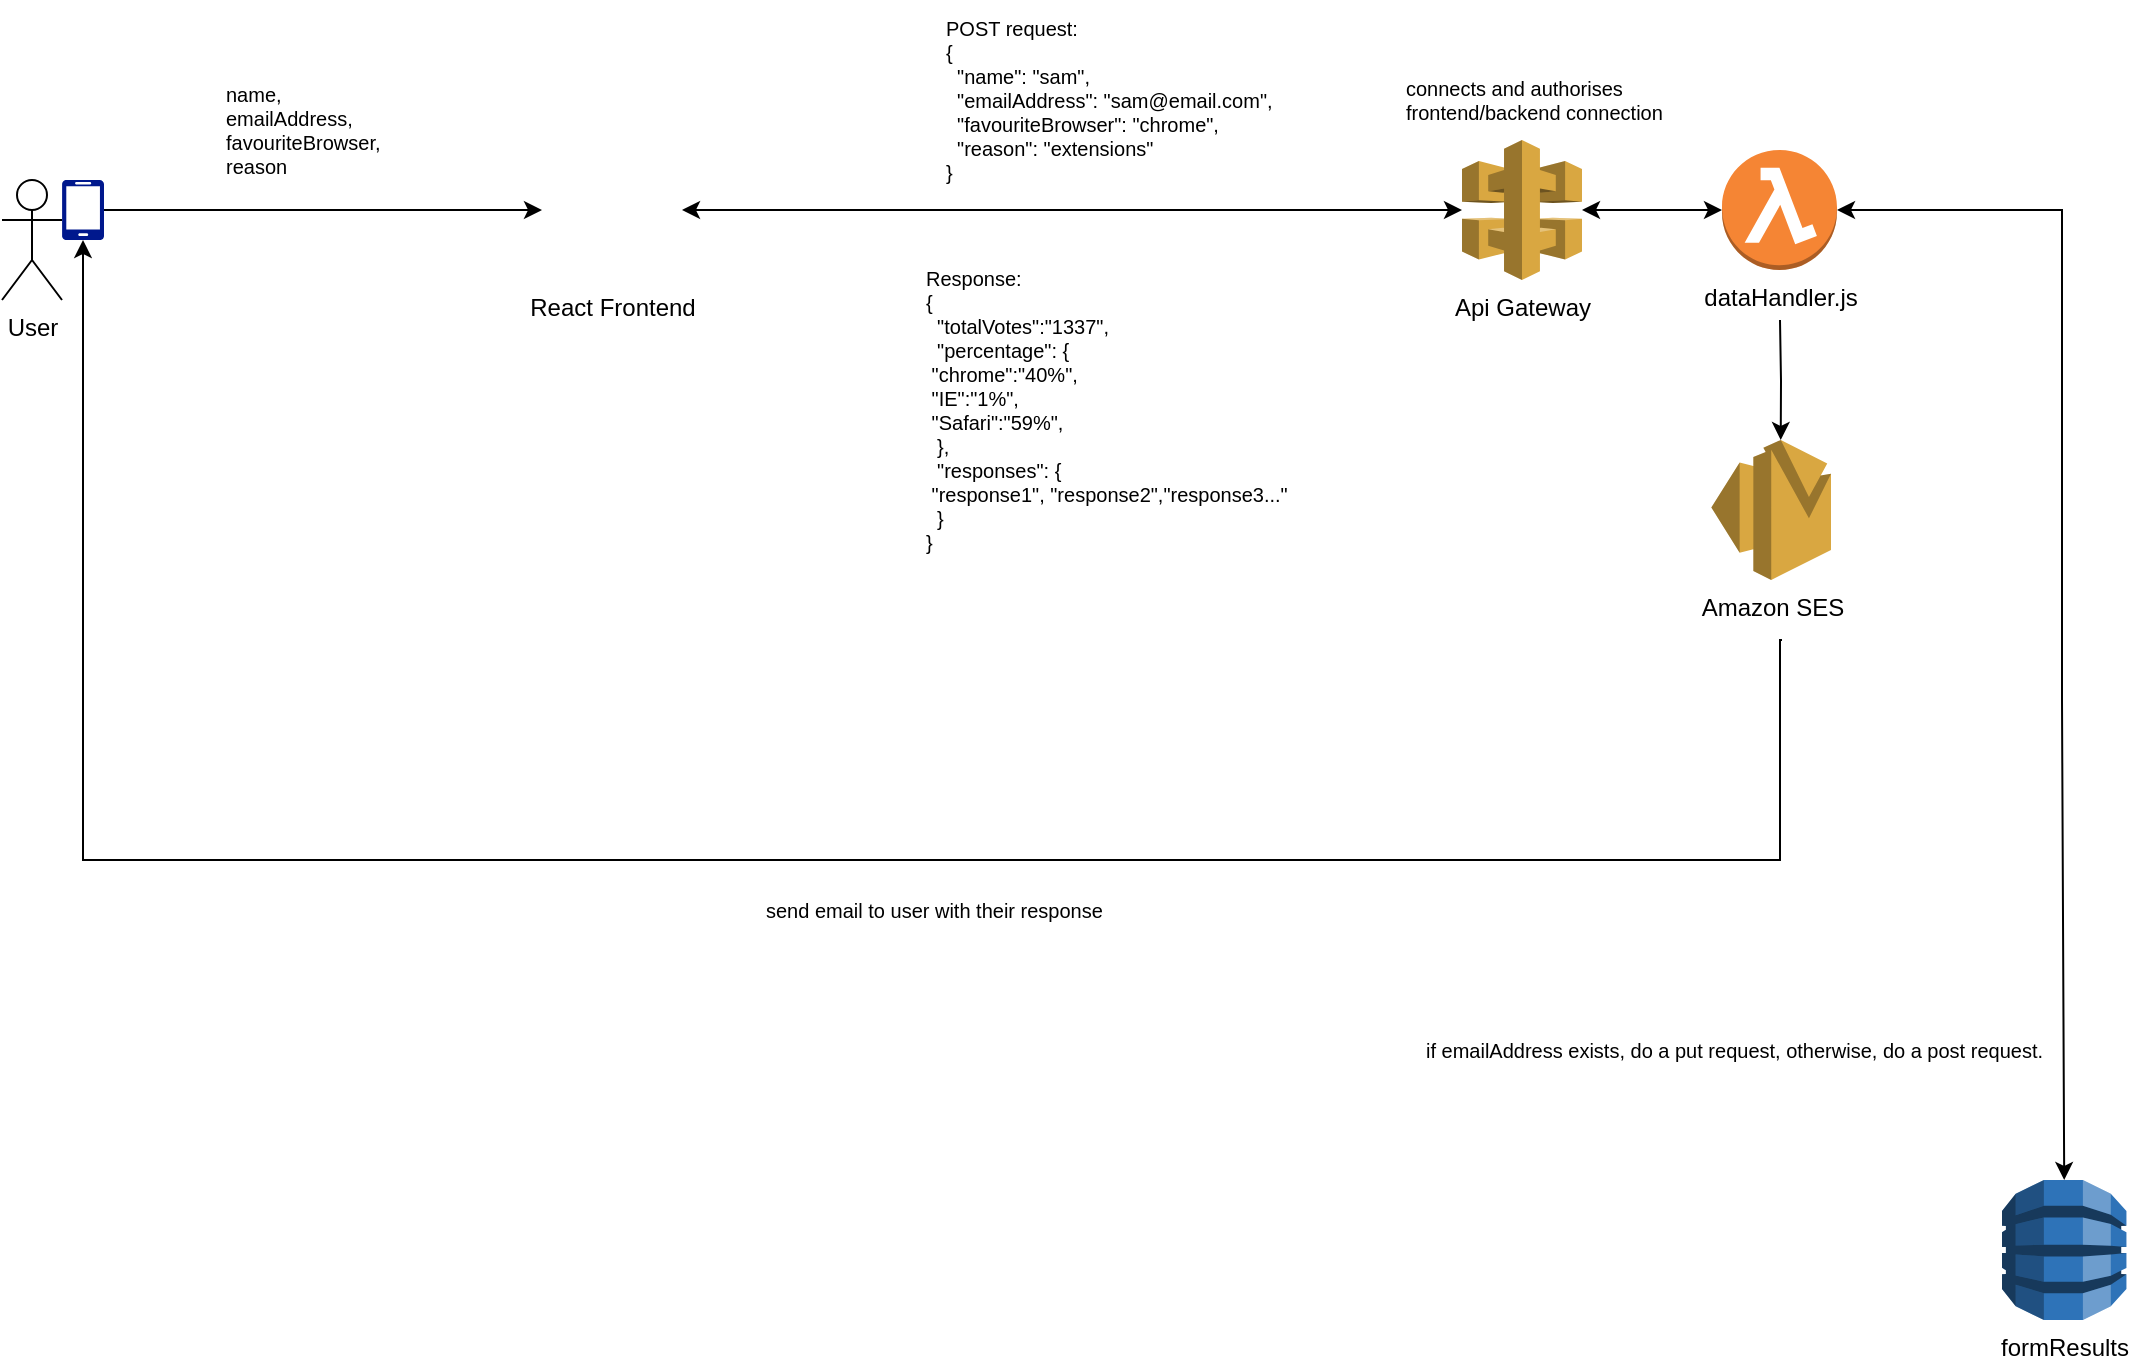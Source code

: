 <mxfile version="20.0.3" type="github">
  <diagram id="We4SG0WlznDGIVPF96I6" name="Page-1">
    <mxGraphModel dx="1217" dy="935" grid="1" gridSize="10" guides="1" tooltips="1" connect="1" arrows="1" fold="1" page="1" pageScale="1" pageWidth="1169" pageHeight="827" math="0" shadow="0">
      <root>
        <mxCell id="0" />
        <mxCell id="1" parent="0" />
        <mxCell id="2jFuDwrBtj5Vru6HDha2-1" value="React Frontend" style="shape=image;html=1;verticalAlign=top;verticalLabelPosition=bottom;labelBackgroundColor=#ffffff;imageAspect=0;aspect=fixed;image=https://cdn1.iconfinder.com/data/icons/unicons-line-vol-5/24/react-128.png" parent="1" vertex="1">
          <mxGeometry x="360" y="160" width="70" height="70" as="geometry" />
        </mxCell>
        <mxCell id="2jFuDwrBtj5Vru6HDha2-2" value="formResults" style="outlineConnect=0;dashed=0;verticalLabelPosition=bottom;verticalAlign=top;align=center;html=1;shape=mxgraph.aws3.dynamo_db;fillColor=#2E73B8;gradientColor=none;" parent="1" vertex="1">
          <mxGeometry x="1090" y="680" width="62.22" height="70" as="geometry" />
        </mxCell>
        <mxCell id="0Y6zszm3ao2ILEMnPXkU-27" style="edgeStyle=orthogonalEdgeStyle;rounded=0;orthogonalLoop=1;jettySize=auto;html=1;entryX=0.58;entryY=0;entryDx=0;entryDy=0;entryPerimeter=0;" edge="1" parent="1" target="0Y6zszm3ao2ILEMnPXkU-25">
          <mxGeometry relative="1" as="geometry">
            <mxPoint x="979" y="250" as="sourcePoint" />
          </mxGeometry>
        </mxCell>
        <mxCell id="2jFuDwrBtj5Vru6HDha2-3" value="dataHandler.js" style="outlineConnect=0;dashed=0;verticalLabelPosition=bottom;verticalAlign=top;align=center;html=1;shape=mxgraph.aws3.lambda_function;fillColor=#F58534;gradientColor=none;" parent="1" vertex="1">
          <mxGeometry x="950" y="165" width="57.5" height="60" as="geometry" />
        </mxCell>
        <mxCell id="2jFuDwrBtj5Vru6HDha2-4" value="Api Gateway" style="outlineConnect=0;dashed=0;verticalLabelPosition=bottom;verticalAlign=top;align=center;html=1;shape=mxgraph.aws3.api_gateway;fillColor=#D9A741;gradientColor=none;" parent="1" vertex="1">
          <mxGeometry x="820" y="160" width="60" height="70" as="geometry" />
        </mxCell>
        <mxCell id="2jFuDwrBtj5Vru6HDha2-7" value="User" style="shape=umlActor;verticalLabelPosition=bottom;verticalAlign=top;html=1;outlineConnect=0;" parent="1" vertex="1">
          <mxGeometry x="90" y="180" width="30" height="60" as="geometry" />
        </mxCell>
        <mxCell id="0Y6zszm3ao2ILEMnPXkU-1" style="edgeStyle=orthogonalEdgeStyle;rounded=0;orthogonalLoop=1;jettySize=auto;html=1;exitX=1;exitY=0.5;exitDx=0;exitDy=0;exitPerimeter=0;" edge="1" parent="1" source="2jFuDwrBtj5Vru6HDha2-11" target="2jFuDwrBtj5Vru6HDha2-1">
          <mxGeometry relative="1" as="geometry" />
        </mxCell>
        <mxCell id="2jFuDwrBtj5Vru6HDha2-11" value="" style="sketch=0;aspect=fixed;pointerEvents=1;shadow=0;dashed=0;html=1;strokeColor=none;labelPosition=center;verticalLabelPosition=bottom;verticalAlign=top;align=center;fillColor=#00188D;shape=mxgraph.azure.mobile" parent="1" vertex="1">
          <mxGeometry x="120" y="180" width="21" height="30" as="geometry" />
        </mxCell>
        <mxCell id="0Y6zszm3ao2ILEMnPXkU-15" style="edgeStyle=orthogonalEdgeStyle;rounded=0;orthogonalLoop=1;jettySize=auto;html=1;entryX=0.5;entryY=1;entryDx=0;entryDy=0;entryPerimeter=0;" edge="1" parent="1" target="2jFuDwrBtj5Vru6HDha2-11">
          <mxGeometry relative="1" as="geometry">
            <mxPoint x="980" y="410" as="sourcePoint" />
            <Array as="points">
              <mxPoint x="979" y="520" />
              <mxPoint x="130" y="520" />
            </Array>
          </mxGeometry>
        </mxCell>
        <mxCell id="0Y6zszm3ao2ILEMnPXkU-23" value="" style="endArrow=classic;startArrow=classic;html=1;rounded=0;exitX=1;exitY=0.5;exitDx=0;exitDy=0;" edge="1" parent="1" source="2jFuDwrBtj5Vru6HDha2-1" target="2jFuDwrBtj5Vru6HDha2-4">
          <mxGeometry width="50" height="50" relative="1" as="geometry">
            <mxPoint x="530" y="215" as="sourcePoint" />
            <mxPoint x="580" y="165" as="targetPoint" />
          </mxGeometry>
        </mxCell>
        <mxCell id="0Y6zszm3ao2ILEMnPXkU-24" value="" style="endArrow=classic;startArrow=classic;html=1;rounded=0;entryX=0;entryY=0.5;entryDx=0;entryDy=0;entryPerimeter=0;" edge="1" parent="1" source="2jFuDwrBtj5Vru6HDha2-4" target="2jFuDwrBtj5Vru6HDha2-3">
          <mxGeometry width="50" height="50" relative="1" as="geometry">
            <mxPoint x="800" y="225" as="sourcePoint" />
            <mxPoint x="850" y="175" as="targetPoint" />
          </mxGeometry>
        </mxCell>
        <mxCell id="0Y6zszm3ao2ILEMnPXkU-25" value="Amazon SES" style="outlineConnect=0;dashed=0;verticalLabelPosition=bottom;verticalAlign=top;align=center;html=1;shape=mxgraph.aws3.ses;fillColor=#D9A741;gradientColor=none;" vertex="1" parent="1">
          <mxGeometry x="944.66" y="310" width="59.84" height="70" as="geometry" />
        </mxCell>
        <mxCell id="0Y6zszm3ao2ILEMnPXkU-29" value="&lt;span id=&quot;docs-internal-guid-ea57087a-7fff-a013-2bbe-6e101f3fcb0f&quot; style=&quot;font-size: 10px;&quot;&gt;&lt;span style=&quot;font-family: Arial; background-color: transparent; font-variant-numeric: normal; font-variant-east-asian: normal; vertical-align: baseline; font-size: 10px;&quot;&gt;&lt;font style=&quot;font-size: 10px;&quot;&gt;name, &lt;br style=&quot;font-size: 10px;&quot;&gt;emailAddress,&lt;br style=&quot;font-size: 10px;&quot;&gt;favouriteBrowser,&lt;br style=&quot;font-size: 10px;&quot;&gt;reason&lt;/font&gt;&lt;/span&gt;&lt;/span&gt;" style="text;html=1;align=left;verticalAlign=middle;resizable=0;points=[];autosize=1;strokeColor=none;fillColor=none;spacing=2;fontSize=10;" vertex="1" parent="1">
          <mxGeometry x="200" y="120" width="100" height="70" as="geometry" />
        </mxCell>
        <mxCell id="0Y6zszm3ao2ILEMnPXkU-31" value="&lt;span id=&quot;docs-internal-guid-ea57087a-7fff-a013-2bbe-6e101f3fcb0f&quot; style=&quot;font-size: 10px;&quot;&gt;&lt;span style=&quot;font-family: Arial; background-color: transparent; font-variant-numeric: normal; font-variant-east-asian: normal; vertical-align: baseline; font-size: 10px;&quot;&gt;&lt;font style=&quot;font-size: 10px;&quot;&gt;POST request:&lt;br style=&quot;font-size: 10px;&quot;&gt;{&lt;br style=&quot;font-size: 10px;&quot;&gt;&amp;nbsp; &quot;name&quot;: &quot;sam&quot;, &lt;br style=&quot;font-size: 10px;&quot;&gt;&amp;nbsp; &quot;emailAddress&quot;: &quot;sam@email.com&quot;,&lt;br style=&quot;font-size: 10px;&quot;&gt;&amp;nbsp; &quot;favouriteBrowser&quot;: &quot;chrome&quot;,&lt;br style=&quot;font-size: 10px;&quot;&gt;&amp;nbsp; &quot;reason&quot;: &quot;extensions&quot;&lt;br style=&quot;font-size: 10px;&quot;&gt;}&lt;br style=&quot;font-size: 10px;&quot;&gt;&lt;/font&gt;&lt;/span&gt;&lt;/span&gt;" style="text;html=1;align=left;verticalAlign=middle;resizable=0;points=[];autosize=1;strokeColor=none;fillColor=none;spacing=2;fontSize=10;" vertex="1" parent="1">
          <mxGeometry x="560" y="90" width="190" height="100" as="geometry" />
        </mxCell>
        <mxCell id="0Y6zszm3ao2ILEMnPXkU-32" value="&lt;span id=&quot;docs-internal-guid-ea57087a-7fff-a013-2bbe-6e101f3fcb0f&quot; style=&quot;font-size: 10px;&quot;&gt;&lt;span style=&quot;font-family: Arial; background-color: transparent; font-variant-numeric: normal; font-variant-east-asian: normal; vertical-align: baseline; font-size: 10px;&quot;&gt;&lt;font style=&quot;font-size: 10px;&quot;&gt;Response:&lt;br style=&quot;font-size: 10px;&quot;&gt;{&lt;br style=&quot;font-size: 10px;&quot;&gt;&amp;nbsp; &quot;totalVotes&quot;:&quot;1337&quot;,&lt;br&gt;&amp;nbsp; &quot;percentage&quot;: {&lt;br&gt;&lt;span style=&quot;white-space: pre;&quot;&gt;	&lt;/span&gt;&quot;chrome&quot;:&quot;40%&quot;,&lt;br&gt;&lt;span style=&quot;white-space: pre;&quot;&gt;	&lt;/span&gt;&quot;IE&quot;:&quot;1%&quot;,&lt;br&gt;&lt;span style=&quot;white-space: pre;&quot;&gt;	&lt;/span&gt;&quot;Safari&quot;:&quot;59%&quot;,&lt;br&gt;&amp;nbsp; },&lt;br&gt;&amp;nbsp; &quot;responses&quot;: {&lt;br&gt;&lt;span style=&quot;white-space: pre;&quot;&gt;	&lt;/span&gt;&quot;response1&quot;, &quot;response2&quot;,&quot;response3...&quot;&lt;br&gt;&amp;nbsp; }&lt;br style=&quot;font-size: 10px;&quot;&gt;}&lt;br style=&quot;font-size: 10px;&quot;&gt;&lt;/font&gt;&lt;/span&gt;&lt;/span&gt;" style="text;html=1;align=left;verticalAlign=middle;resizable=0;points=[];autosize=1;strokeColor=none;fillColor=none;spacing=2;fontSize=10;" vertex="1" parent="1">
          <mxGeometry x="550" y="210" width="220" height="170" as="geometry" />
        </mxCell>
        <mxCell id="0Y6zszm3ao2ILEMnPXkU-33" value="&lt;span id=&quot;docs-internal-guid-ea57087a-7fff-a013-2bbe-6e101f3fcb0f&quot; style=&quot;font-size: 10px;&quot;&gt;&lt;span style=&quot;font-family: Arial; background-color: transparent; font-variant-numeric: normal; font-variant-east-asian: normal; vertical-align: baseline; font-size: 10px;&quot;&gt;&lt;font style=&quot;font-size: 10px;&quot;&gt;if emailAddress exists, do a put request, otherwise, do a post request.&lt;br style=&quot;font-size: 10px;&quot;&gt;&lt;/font&gt;&lt;/span&gt;&lt;/span&gt;" style="text;html=1;align=left;verticalAlign=middle;resizable=0;points=[];autosize=1;strokeColor=none;fillColor=none;spacing=2;fontSize=10;" vertex="1" parent="1">
          <mxGeometry x="800" y="600" width="330" height="30" as="geometry" />
        </mxCell>
        <mxCell id="0Y6zszm3ao2ILEMnPXkU-34" value="" style="endArrow=classic;startArrow=classic;html=1;rounded=0;exitX=1;exitY=0.5;exitDx=0;exitDy=0;entryX=0.5;entryY=0;entryDx=0;entryDy=0;entryPerimeter=0;exitPerimeter=0;" edge="1" parent="1" source="2jFuDwrBtj5Vru6HDha2-3" target="2jFuDwrBtj5Vru6HDha2-2">
          <mxGeometry width="50" height="50" relative="1" as="geometry">
            <mxPoint x="680" y="590" as="sourcePoint" />
            <mxPoint x="1070" y="590" as="targetPoint" />
            <Array as="points">
              <mxPoint x="1120" y="195" />
              <mxPoint x="1120" y="440" />
            </Array>
          </mxGeometry>
        </mxCell>
        <mxCell id="0Y6zszm3ao2ILEMnPXkU-35" value="&lt;font face=&quot;Arial&quot;&gt;send email to user with their response&lt;/font&gt;" style="text;html=1;align=left;verticalAlign=middle;resizable=0;points=[];autosize=1;strokeColor=none;fillColor=none;spacing=2;fontSize=10;" vertex="1" parent="1">
          <mxGeometry x="470" y="530" width="190" height="30" as="geometry" />
        </mxCell>
        <mxCell id="0Y6zszm3ao2ILEMnPXkU-36" value="&lt;font face=&quot;Arial&quot;&gt;connects and authorises &lt;br&gt;frontend/backend connection&lt;/font&gt;" style="text;html=1;align=left;verticalAlign=middle;resizable=0;points=[];autosize=1;strokeColor=none;fillColor=none;spacing=2;fontSize=10;" vertex="1" parent="1">
          <mxGeometry x="790" y="120" width="150" height="40" as="geometry" />
        </mxCell>
      </root>
    </mxGraphModel>
  </diagram>
</mxfile>
